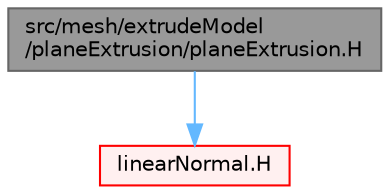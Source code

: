 digraph "src/mesh/extrudeModel/planeExtrusion/planeExtrusion.H"
{
 // LATEX_PDF_SIZE
  bgcolor="transparent";
  edge [fontname=Helvetica,fontsize=10,labelfontname=Helvetica,labelfontsize=10];
  node [fontname=Helvetica,fontsize=10,shape=box,height=0.2,width=0.4];
  Node1 [id="Node000001",label="src/mesh/extrudeModel\l/planeExtrusion/planeExtrusion.H",height=0.2,width=0.4,color="gray40", fillcolor="grey60", style="filled", fontcolor="black",tooltip=" "];
  Node1 -> Node2 [id="edge1_Node000001_Node000002",color="steelblue1",style="solid",tooltip=" "];
  Node2 [id="Node000002",label="linearNormal.H",height=0.2,width=0.4,color="red", fillcolor="#FFF0F0", style="filled",URL="$linearNormal_8H.html",tooltip=" "];
}
